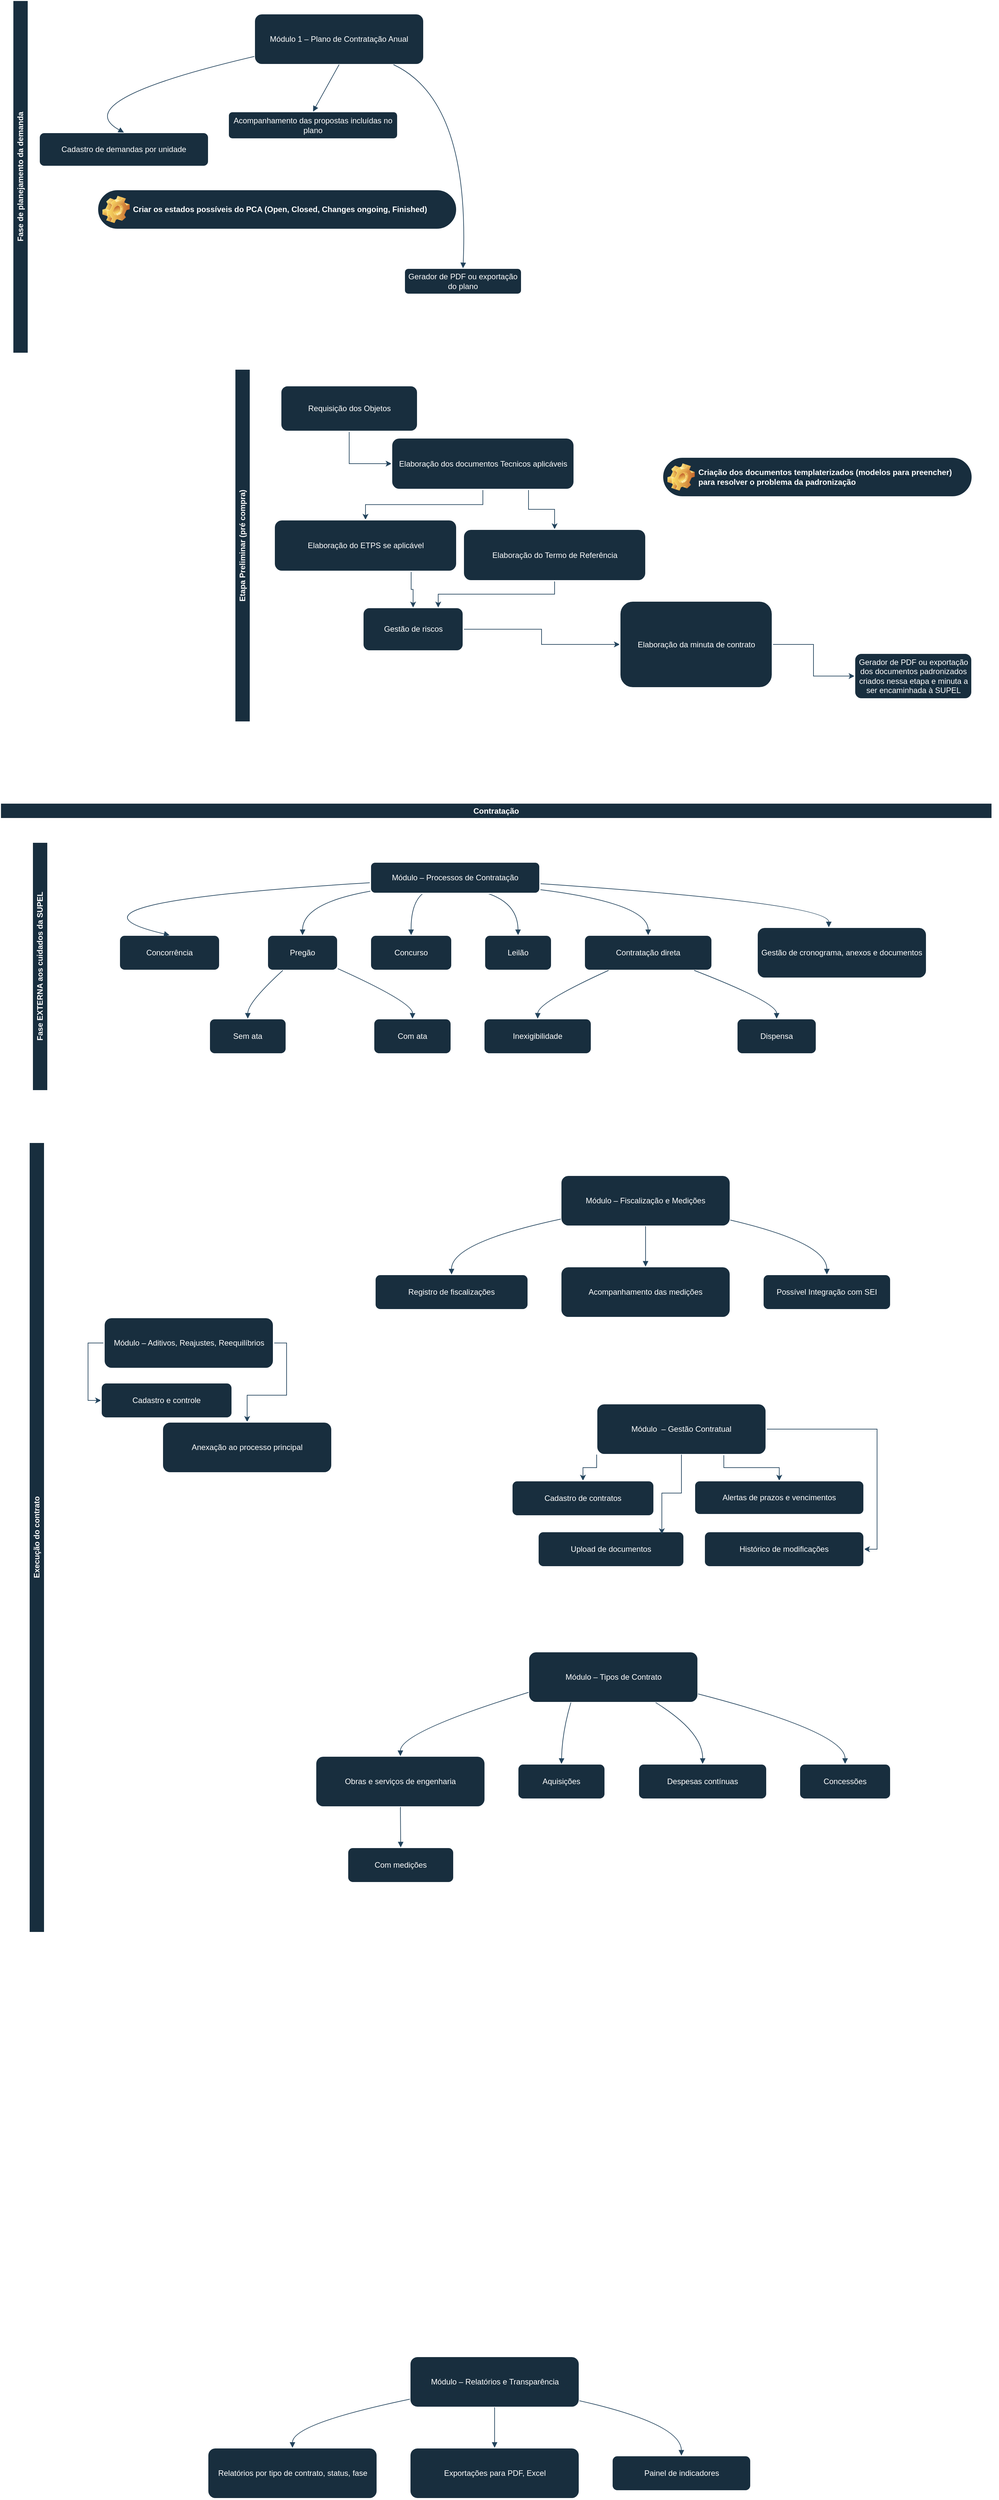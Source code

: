 <mxfile version="27.2.0">
  <diagram id="HcBuq5jWDBBeaZzb4dav" name="Página-1">
    <mxGraphModel dx="2718" dy="1019" grid="1" gridSize="10" guides="1" tooltips="1" connect="1" arrows="1" fold="1" page="1" pageScale="1" pageWidth="827" pageHeight="1169" math="0" shadow="0">
      <root>
        <mxCell id="0" />
        <mxCell id="1" parent="0" />
        <mxCell id="38" value="Módulo – Relatórios e Transparência" style="whiteSpace=wrap;strokeWidth=2;rounded=1;labelBackgroundColor=none;fillColor=#182E3E;strokeColor=#FFFFFF;fontColor=#FFFFFF;" parent="1" vertex="1">
          <mxGeometry x="-131.5" y="3630" width="260" height="78" as="geometry" />
        </mxCell>
        <mxCell id="39" value="Relatórios por tipo de contrato, status, fase" style="whiteSpace=wrap;strokeWidth=2;rounded=1;labelBackgroundColor=none;fillColor=#182E3E;strokeColor=#FFFFFF;fontColor=#FFFFFF;" parent="1" vertex="1">
          <mxGeometry x="-441.5" y="3770" width="260" height="78" as="geometry" />
        </mxCell>
        <mxCell id="40" value="Exportações para PDF, Excel" style="whiteSpace=wrap;strokeWidth=2;rounded=1;labelBackgroundColor=none;fillColor=#182E3E;strokeColor=#FFFFFF;fontColor=#FFFFFF;" parent="1" vertex="1">
          <mxGeometry x="-131.5" y="3770" width="260" height="78" as="geometry" />
        </mxCell>
        <mxCell id="41" value="Painel de indicadores" style="whiteSpace=wrap;strokeWidth=2;rounded=1;labelBackgroundColor=none;fillColor=#182E3E;strokeColor=#FFFFFF;fontColor=#FFFFFF;" parent="1" vertex="1">
          <mxGeometry x="178.5" y="3782" width="213" height="54" as="geometry" />
        </mxCell>
        <mxCell id="72" value="" style="curved=1;startArrow=none;endArrow=block;exitX=0;exitY=0.84;entryX=0.5;entryY=0;labelBackgroundColor=none;strokeColor=#23445D;fontColor=default;" parent="1" source="38" target="39" edge="1">
          <mxGeometry relative="1" as="geometry">
            <Array as="points">
              <mxPoint x="-311.5" y="3733" />
            </Array>
          </mxGeometry>
        </mxCell>
        <mxCell id="73" value="" style="curved=1;startArrow=none;endArrow=block;exitX=0.5;exitY=1;entryX=0.5;entryY=0;labelBackgroundColor=none;strokeColor=#23445D;fontColor=default;" parent="1" source="38" target="40" edge="1">
          <mxGeometry relative="1" as="geometry">
            <Array as="points" />
          </mxGeometry>
        </mxCell>
        <mxCell id="74" value="" style="curved=1;startArrow=none;endArrow=block;exitX=1;exitY=0.87;entryX=0.5;entryY=0;labelBackgroundColor=none;strokeColor=#23445D;fontColor=default;" parent="1" source="38" target="41" edge="1">
          <mxGeometry relative="1" as="geometry">
            <Array as="points">
              <mxPoint x="284.5" y="3733" />
            </Array>
          </mxGeometry>
        </mxCell>
        <mxCell id="HAM1l17IBcfT3V45FcVH-151" value="Fase de planejamento da demanda" style="swimlane;horizontal=0;whiteSpace=wrap;html=1;strokeColor=#FFFFFF;fontColor=#FFFFFF;fillColor=#182E3E;" parent="1" vertex="1">
          <mxGeometry x="-740" y="20" width="1167" height="540" as="geometry">
            <mxRectangle x="-250" y="20" width="40" height="220" as="alternateBounds" />
          </mxGeometry>
        </mxCell>
        <mxCell id="2" value="Módulo 1 – Plano de Contratação Anual" style="whiteSpace=wrap;strokeWidth=2;rounded=1;labelBackgroundColor=none;fillColor=#182E3E;strokeColor=#FFFFFF;fontColor=#FFFFFF;" parent="HAM1l17IBcfT3V45FcVH-151" vertex="1">
          <mxGeometry x="370" y="20" width="260" height="78" as="geometry" />
        </mxCell>
        <mxCell id="3" value="Cadastro de demandas por unidade" style="whiteSpace=wrap;strokeWidth=2;rounded=1;labelBackgroundColor=none;fillColor=#182E3E;strokeColor=#FFFFFF;fontColor=#FFFFFF;" parent="HAM1l17IBcfT3V45FcVH-151" vertex="1">
          <mxGeometry x="40" y="202" width="260" height="52" as="geometry" />
        </mxCell>
        <mxCell id="4" value="Acompanhamento das propostas incluídas no plano" style="whiteSpace=wrap;strokeWidth=2;rounded=1;labelBackgroundColor=none;fillColor=#182E3E;strokeColor=#FFFFFF;fontColor=#FFFFFF;" parent="HAM1l17IBcfT3V45FcVH-151" vertex="1">
          <mxGeometry x="330" y="170" width="260" height="42" as="geometry" />
        </mxCell>
        <mxCell id="5" value="Gerador de PDF ou exportação do plano" style="whiteSpace=wrap;strokeWidth=2;rounded=1;labelBackgroundColor=none;fillColor=#182E3E;strokeColor=#FFFFFF;fontColor=#FFFFFF;" parent="HAM1l17IBcfT3V45FcVH-151" vertex="1">
          <mxGeometry x="600" y="410" width="180" height="40" as="geometry" />
        </mxCell>
        <mxCell id="42" value="" style="curved=1;startArrow=none;endArrow=block;exitX=0;exitY=0.84;entryX=0.5;entryY=0;labelBackgroundColor=none;strokeColor=#23445D;fontColor=default;" parent="HAM1l17IBcfT3V45FcVH-151" source="2" target="3" edge="1">
          <mxGeometry relative="1" as="geometry">
            <Array as="points">
              <mxPoint x="81" y="153" />
            </Array>
          </mxGeometry>
        </mxCell>
        <mxCell id="43" value="" style="curved=1;startArrow=none;endArrow=block;exitX=0.5;exitY=1;entryX=0.5;entryY=0;labelBackgroundColor=none;strokeColor=#23445D;fontColor=default;" parent="HAM1l17IBcfT3V45FcVH-151" source="2" target="4" edge="1">
          <mxGeometry relative="1" as="geometry">
            <Array as="points" />
          </mxGeometry>
        </mxCell>
        <mxCell id="44" value="" style="curved=1;startArrow=none;endArrow=block;entryX=0.5;entryY=0;labelBackgroundColor=none;strokeColor=#23445D;fontColor=default;" parent="HAM1l17IBcfT3V45FcVH-151" source="2" target="5" edge="1">
          <mxGeometry relative="1" as="geometry">
            <Array as="points">
              <mxPoint x="701" y="153" />
            </Array>
          </mxGeometry>
        </mxCell>
        <mxCell id="HAM1l17IBcfT3V45FcVH-146" value="Criar os estados&amp;nbsp;&lt;span style=&quot;background-color: transparent; color: light-dark(rgb(255, 255, 255), rgb(18, 18, 18));&quot;&gt;possíveis do PCA (Open, Closed, Changes ongoing, Finished)&lt;/span&gt;" style="label;whiteSpace=wrap;html=1;image=img/clipart/Gear_128x128.png;strokeColor=#FFFFFF;fontColor=#FFFFFF;fillColor=#182E3E;arcSize=50;" parent="HAM1l17IBcfT3V45FcVH-151" vertex="1">
          <mxGeometry x="130" y="290" width="550" height="60" as="geometry" />
        </mxCell>
        <mxCell id="HAM1l17IBcfT3V45FcVH-152" value="Etapa Preliminar (pré compra)" style="swimlane;horizontal=0;whiteSpace=wrap;html=1;strokeColor=#FFFFFF;fontColor=#FFFFFF;fillColor=#182E3E;" parent="1" vertex="1">
          <mxGeometry x="-399.5" y="585" width="1170" height="540" as="geometry" />
        </mxCell>
        <mxCell id="HAM1l17IBcfT3V45FcVH-153" value="Criação dos documentos templaterizados (modelos para preencher)&lt;br&gt;para resolver o problema da padronização" style="label;whiteSpace=wrap;html=1;image=img/clipart/Gear_128x128.png;strokeColor=#FFFFFF;fontColor=#FFFFFF;fillColor=#182E3E;arcSize=50;" parent="HAM1l17IBcfT3V45FcVH-152" vertex="1">
          <mxGeometry x="656" y="135" width="474" height="60" as="geometry" />
        </mxCell>
        <mxCell id="HAM1l17IBcfT3V45FcVH-159" style="edgeStyle=orthogonalEdgeStyle;rounded=0;orthogonalLoop=1;jettySize=auto;html=1;entryX=0;entryY=0.5;entryDx=0;entryDy=0;strokeColor=#23445D;" parent="HAM1l17IBcfT3V45FcVH-152" source="HAM1l17IBcfT3V45FcVH-157" target="HAM1l17IBcfT3V45FcVH-155" edge="1">
          <mxGeometry relative="1" as="geometry" />
        </mxCell>
        <mxCell id="HAM1l17IBcfT3V45FcVH-157" value="Requisição dos Objetos" style="whiteSpace=wrap;strokeWidth=2;rounded=1;labelBackgroundColor=none;fillColor=#182E3E;strokeColor=#FFFFFF;fontColor=#FFFFFF;" parent="HAM1l17IBcfT3V45FcVH-152" vertex="1">
          <mxGeometry x="70" y="25" width="210" height="70" as="geometry" />
        </mxCell>
        <mxCell id="HAM1l17IBcfT3V45FcVH-167" style="edgeStyle=orthogonalEdgeStyle;rounded=0;orthogonalLoop=1;jettySize=auto;html=1;strokeColor=#23445D;" parent="HAM1l17IBcfT3V45FcVH-152" source="HAM1l17IBcfT3V45FcVH-156" target="HAM1l17IBcfT3V45FcVH-162" edge="1">
          <mxGeometry relative="1" as="geometry" />
        </mxCell>
        <mxCell id="HAM1l17IBcfT3V45FcVH-156" value="Gestão de riscos" style="whiteSpace=wrap;strokeWidth=2;rounded=1;labelBackgroundColor=none;fillColor=#182E3E;strokeColor=#FFFFFF;fontColor=#FFFFFF;" parent="HAM1l17IBcfT3V45FcVH-152" vertex="1">
          <mxGeometry x="196" y="365" width="154" height="66.5" as="geometry" />
        </mxCell>
        <mxCell id="HAM1l17IBcfT3V45FcVH-161" style="edgeStyle=orthogonalEdgeStyle;rounded=0;orthogonalLoop=1;jettySize=auto;html=1;entryX=0.5;entryY=0;entryDx=0;entryDy=0;strokeColor=#23445D;" parent="HAM1l17IBcfT3V45FcVH-152" source="HAM1l17IBcfT3V45FcVH-155" target="HAM1l17IBcfT3V45FcVH-160" edge="1">
          <mxGeometry relative="1" as="geometry" />
        </mxCell>
        <mxCell id="HAM1l17IBcfT3V45FcVH-164" style="edgeStyle=orthogonalEdgeStyle;rounded=0;orthogonalLoop=1;jettySize=auto;html=1;exitX=0.75;exitY=1;exitDx=0;exitDy=0;strokeColor=#23445D;" parent="HAM1l17IBcfT3V45FcVH-152" source="HAM1l17IBcfT3V45FcVH-155" target="HAM1l17IBcfT3V45FcVH-163" edge="1">
          <mxGeometry relative="1" as="geometry" />
        </mxCell>
        <mxCell id="HAM1l17IBcfT3V45FcVH-155" value="Elaboração dos documentos Tecnicos aplicáveis" style="whiteSpace=wrap;strokeWidth=2;rounded=1;labelBackgroundColor=none;fillColor=#182E3E;strokeColor=#FFFFFF;fontColor=#FFFFFF;" parent="HAM1l17IBcfT3V45FcVH-152" vertex="1">
          <mxGeometry x="240" y="105" width="280" height="79" as="geometry" />
        </mxCell>
        <mxCell id="HAM1l17IBcfT3V45FcVH-165" style="edgeStyle=orthogonalEdgeStyle;rounded=0;orthogonalLoop=1;jettySize=auto;html=1;exitX=0.75;exitY=1;exitDx=0;exitDy=0;strokeColor=#23445D;entryX=0.5;entryY=0;entryDx=0;entryDy=0;" parent="HAM1l17IBcfT3V45FcVH-152" source="HAM1l17IBcfT3V45FcVH-160" target="HAM1l17IBcfT3V45FcVH-156" edge="1">
          <mxGeometry relative="1" as="geometry" />
        </mxCell>
        <mxCell id="HAM1l17IBcfT3V45FcVH-160" value="Elaboração do ETPS se aplicável" style="whiteSpace=wrap;strokeWidth=2;rounded=1;labelBackgroundColor=none;fillColor=#182E3E;strokeColor=#FFFFFF;fontColor=#FFFFFF;" parent="HAM1l17IBcfT3V45FcVH-152" vertex="1">
          <mxGeometry x="60" y="230.5" width="280" height="79" as="geometry" />
        </mxCell>
        <mxCell id="HAM1l17IBcfT3V45FcVH-169" style="edgeStyle=orthogonalEdgeStyle;rounded=0;orthogonalLoop=1;jettySize=auto;html=1;strokeColor=#23445D;" parent="HAM1l17IBcfT3V45FcVH-152" source="HAM1l17IBcfT3V45FcVH-162" target="HAM1l17IBcfT3V45FcVH-168" edge="1">
          <mxGeometry relative="1" as="geometry" />
        </mxCell>
        <mxCell id="HAM1l17IBcfT3V45FcVH-162" value="Elaboração da minuta de contrato" style="whiteSpace=wrap;strokeWidth=2;rounded=1;labelBackgroundColor=none;fillColor=#182E3E;strokeColor=#FFFFFF;fontColor=#FFFFFF;" parent="HAM1l17IBcfT3V45FcVH-152" vertex="1">
          <mxGeometry x="590" y="355" width="234" height="133" as="geometry" />
        </mxCell>
        <mxCell id="HAM1l17IBcfT3V45FcVH-166" style="edgeStyle=orthogonalEdgeStyle;rounded=0;orthogonalLoop=1;jettySize=auto;html=1;exitX=0.5;exitY=1;exitDx=0;exitDy=0;strokeColor=#23445D;entryX=0.75;entryY=0;entryDx=0;entryDy=0;" parent="HAM1l17IBcfT3V45FcVH-152" source="HAM1l17IBcfT3V45FcVH-163" target="HAM1l17IBcfT3V45FcVH-156" edge="1">
          <mxGeometry relative="1" as="geometry">
            <mxPoint x="400" y="420" as="targetPoint" />
          </mxGeometry>
        </mxCell>
        <mxCell id="HAM1l17IBcfT3V45FcVH-163" value="Elaboração do Termo de Referência" style="whiteSpace=wrap;strokeWidth=2;rounded=1;labelBackgroundColor=none;fillColor=#182E3E;strokeColor=#FFFFFF;fontColor=#FFFFFF;" parent="HAM1l17IBcfT3V45FcVH-152" vertex="1">
          <mxGeometry x="350" y="245" width="280" height="79" as="geometry" />
        </mxCell>
        <mxCell id="HAM1l17IBcfT3V45FcVH-168" value="Gerador de PDF ou exportação dos documentos padronizados criados nessa etapa e minuta a ser encaminhada à SUPEL" style="whiteSpace=wrap;strokeWidth=2;rounded=1;labelBackgroundColor=none;fillColor=#182E3E;strokeColor=#FFFFFF;fontColor=#FFFFFF;" parent="HAM1l17IBcfT3V45FcVH-152" vertex="1">
          <mxGeometry x="950" y="435" width="180" height="70" as="geometry" />
        </mxCell>
        <mxCell id="uAvnOAVexBLQ8HgYREnK-74" value="Contratação" style="swimlane;whiteSpace=wrap;html=1;strokeColor=#FFFFFF;fontColor=#FFFFFF;fillColor=#182E3E;" vertex="1" parent="1">
          <mxGeometry x="-759" y="1250" width="1520" height="1730" as="geometry" />
        </mxCell>
        <mxCell id="HAM1l17IBcfT3V45FcVH-170" value="Fase EXTERNA aos cuidados da SUPEL" style="swimlane;horizontal=0;whiteSpace=wrap;html=1;strokeColor=#FFFFFF;fontColor=#FFFFFF;fillColor=#182E3E;" parent="uAvnOAVexBLQ8HgYREnK-74" vertex="1">
          <mxGeometry x="49" y="60" width="1406.5" height="380" as="geometry" />
        </mxCell>
        <mxCell id="HAM1l17IBcfT3V45FcVH-120" value="Gestão de cronograma, anexos e documentos" style="whiteSpace=wrap;strokeWidth=2;rounded=1;labelBackgroundColor=none;fillColor=#182E3E;strokeColor=#FFFFFF;fontColor=#FFFFFF;" parent="HAM1l17IBcfT3V45FcVH-170" vertex="1">
          <mxGeometry x="1111" y="130" width="260" height="78" as="geometry" />
        </mxCell>
        <mxCell id="HAM1l17IBcfT3V45FcVH-121" value="Concorrência" style="whiteSpace=wrap;strokeWidth=2;rounded=1;labelBackgroundColor=none;fillColor=#182E3E;strokeColor=#FFFFFF;fontColor=#FFFFFF;" parent="HAM1l17IBcfT3V45FcVH-170" vertex="1">
          <mxGeometry x="133" y="142" width="154" height="54" as="geometry" />
        </mxCell>
        <mxCell id="HAM1l17IBcfT3V45FcVH-123" value="Pregão" style="whiteSpace=wrap;strokeWidth=2;rounded=1;labelBackgroundColor=none;fillColor=#182E3E;strokeColor=#FFFFFF;fontColor=#FFFFFF;" parent="HAM1l17IBcfT3V45FcVH-170" vertex="1">
          <mxGeometry x="360" y="142" width="108" height="54" as="geometry" />
        </mxCell>
        <mxCell id="HAM1l17IBcfT3V45FcVH-124" value="Sem ata" style="whiteSpace=wrap;strokeWidth=2;rounded=1;labelBackgroundColor=none;fillColor=#182E3E;strokeColor=#FFFFFF;fontColor=#FFFFFF;" parent="HAM1l17IBcfT3V45FcVH-170" vertex="1">
          <mxGeometry x="271" y="270" width="118" height="54" as="geometry" />
        </mxCell>
        <mxCell id="HAM1l17IBcfT3V45FcVH-125" value="Com ata" style="whiteSpace=wrap;strokeWidth=2;rounded=1;labelBackgroundColor=none;fillColor=#182E3E;strokeColor=#FFFFFF;fontColor=#FFFFFF;" parent="HAM1l17IBcfT3V45FcVH-170" vertex="1">
          <mxGeometry x="523" y="270" width="119" height="54" as="geometry" />
        </mxCell>
        <mxCell id="HAM1l17IBcfT3V45FcVH-126" value="Concurso" style="whiteSpace=wrap;strokeWidth=2;rounded=1;labelBackgroundColor=none;fillColor=#182E3E;strokeColor=#FFFFFF;fontColor=#FFFFFF;" parent="HAM1l17IBcfT3V45FcVH-170" vertex="1">
          <mxGeometry x="518" y="142" width="125" height="54" as="geometry" />
        </mxCell>
        <mxCell id="HAM1l17IBcfT3V45FcVH-127" value="Leilão" style="whiteSpace=wrap;strokeWidth=2;rounded=1;labelBackgroundColor=none;fillColor=#182E3E;strokeColor=#FFFFFF;fontColor=#FFFFFF;" parent="HAM1l17IBcfT3V45FcVH-170" vertex="1">
          <mxGeometry x="693" y="142" width="103" height="54" as="geometry" />
        </mxCell>
        <mxCell id="HAM1l17IBcfT3V45FcVH-128" value="Contratação direta" style="whiteSpace=wrap;strokeWidth=2;rounded=1;labelBackgroundColor=none;fillColor=#182E3E;strokeColor=#FFFFFF;fontColor=#FFFFFF;" parent="HAM1l17IBcfT3V45FcVH-170" vertex="1">
          <mxGeometry x="846" y="142" width="196" height="54" as="geometry" />
        </mxCell>
        <mxCell id="HAM1l17IBcfT3V45FcVH-129" value="Inexigibilidade" style="whiteSpace=wrap;strokeWidth=2;rounded=1;labelBackgroundColor=none;fillColor=#182E3E;strokeColor=#FFFFFF;fontColor=#FFFFFF;" parent="HAM1l17IBcfT3V45FcVH-170" vertex="1">
          <mxGeometry x="692" y="270" width="165" height="54" as="geometry" />
        </mxCell>
        <mxCell id="HAM1l17IBcfT3V45FcVH-130" value="Dispensa" style="whiteSpace=wrap;strokeWidth=2;rounded=1;labelBackgroundColor=none;fillColor=#182E3E;strokeColor=#FFFFFF;fontColor=#FFFFFF;" parent="HAM1l17IBcfT3V45FcVH-170" vertex="1">
          <mxGeometry x="1080" y="270" width="122" height="54" as="geometry" />
        </mxCell>
        <mxCell id="HAM1l17IBcfT3V45FcVH-131" value="" style="curved=1;startArrow=none;endArrow=block;exitX=0;exitY=0.66;entryX=0.5;entryY=0;labelBackgroundColor=none;strokeColor=#23445D;fontColor=default;" parent="HAM1l17IBcfT3V45FcVH-170" source="HAM1l17IBcfT3V45FcVH-142" target="HAM1l17IBcfT3V45FcVH-121" edge="1">
          <mxGeometry relative="1" as="geometry">
            <Array as="points">
              <mxPoint y="93" />
            </Array>
          </mxGeometry>
        </mxCell>
        <mxCell id="HAM1l17IBcfT3V45FcVH-133" value="" style="curved=1;startArrow=none;endArrow=block;exitX=0;exitY=0.93;entryX=0.5;entryY=0;labelBackgroundColor=none;strokeColor=#23445D;fontColor=default;" parent="HAM1l17IBcfT3V45FcVH-170" source="HAM1l17IBcfT3V45FcVH-142" target="HAM1l17IBcfT3V45FcVH-123" edge="1">
          <mxGeometry relative="1" as="geometry">
            <Array as="points">
              <mxPoint x="414" y="93" />
            </Array>
          </mxGeometry>
        </mxCell>
        <mxCell id="HAM1l17IBcfT3V45FcVH-134" value="" style="curved=1;startArrow=none;endArrow=block;exitX=0.22;exitY=1;entryX=0.5;entryY=0;labelBackgroundColor=none;strokeColor=#23445D;fontColor=default;" parent="HAM1l17IBcfT3V45FcVH-170" source="HAM1l17IBcfT3V45FcVH-123" target="HAM1l17IBcfT3V45FcVH-124" edge="1">
          <mxGeometry relative="1" as="geometry">
            <Array as="points">
              <mxPoint x="330" y="245" />
            </Array>
          </mxGeometry>
        </mxCell>
        <mxCell id="HAM1l17IBcfT3V45FcVH-135" value="" style="curved=1;startArrow=none;endArrow=block;exitX=1;exitY=0.95;entryX=0.5;entryY=0;labelBackgroundColor=none;strokeColor=#23445D;fontColor=default;" parent="HAM1l17IBcfT3V45FcVH-170" source="HAM1l17IBcfT3V45FcVH-123" target="HAM1l17IBcfT3V45FcVH-125" edge="1">
          <mxGeometry relative="1" as="geometry">
            <Array as="points">
              <mxPoint x="583" y="245" />
            </Array>
          </mxGeometry>
        </mxCell>
        <mxCell id="HAM1l17IBcfT3V45FcVH-136" value="" style="curved=1;startArrow=none;endArrow=block;exitX=0.31;exitY=1;entryX=0.5;entryY=0;labelBackgroundColor=none;strokeColor=#23445D;fontColor=default;" parent="HAM1l17IBcfT3V45FcVH-170" source="HAM1l17IBcfT3V45FcVH-142" target="HAM1l17IBcfT3V45FcVH-126" edge="1">
          <mxGeometry relative="1" as="geometry">
            <Array as="points">
              <mxPoint x="580" y="93" />
            </Array>
          </mxGeometry>
        </mxCell>
        <mxCell id="HAM1l17IBcfT3V45FcVH-137" value="" style="curved=1;startArrow=none;endArrow=block;exitX=0.69;exitY=1;entryX=0.5;entryY=0;labelBackgroundColor=none;strokeColor=#23445D;fontColor=default;" parent="HAM1l17IBcfT3V45FcVH-170" source="HAM1l17IBcfT3V45FcVH-142" target="HAM1l17IBcfT3V45FcVH-127" edge="1">
          <mxGeometry relative="1" as="geometry">
            <Array as="points">
              <mxPoint x="744" y="93" />
            </Array>
          </mxGeometry>
        </mxCell>
        <mxCell id="HAM1l17IBcfT3V45FcVH-138" value="" style="curved=1;startArrow=none;endArrow=block;exitX=1;exitY=0.88;entryX=0.5;entryY=0;labelBackgroundColor=none;strokeColor=#23445D;fontColor=default;" parent="HAM1l17IBcfT3V45FcVH-170" source="HAM1l17IBcfT3V45FcVH-142" target="HAM1l17IBcfT3V45FcVH-128" edge="1">
          <mxGeometry relative="1" as="geometry">
            <Array as="points">
              <mxPoint x="944" y="93" />
            </Array>
          </mxGeometry>
        </mxCell>
        <mxCell id="HAM1l17IBcfT3V45FcVH-139" value="" style="curved=1;startArrow=none;endArrow=block;exitX=0.19;exitY=1;entryX=0.5;entryY=0;labelBackgroundColor=none;strokeColor=#23445D;fontColor=default;" parent="HAM1l17IBcfT3V45FcVH-170" source="HAM1l17IBcfT3V45FcVH-128" target="HAM1l17IBcfT3V45FcVH-129" edge="1">
          <mxGeometry relative="1" as="geometry">
            <Array as="points">
              <mxPoint x="775" y="245" />
            </Array>
          </mxGeometry>
        </mxCell>
        <mxCell id="HAM1l17IBcfT3V45FcVH-140" value="" style="curved=1;startArrow=none;endArrow=block;exitX=0.86;exitY=1;entryX=0.5;entryY=0;labelBackgroundColor=none;strokeColor=#23445D;fontColor=default;" parent="HAM1l17IBcfT3V45FcVH-170" source="HAM1l17IBcfT3V45FcVH-128" target="HAM1l17IBcfT3V45FcVH-130" edge="1">
          <mxGeometry relative="1" as="geometry">
            <Array as="points">
              <mxPoint x="1141" y="245" />
            </Array>
          </mxGeometry>
        </mxCell>
        <mxCell id="HAM1l17IBcfT3V45FcVH-141" value="" style="curved=1;startArrow=none;endArrow=block;exitX=1;exitY=0.69;entryX=0.5;entryY=0;labelBackgroundColor=none;strokeColor=#23445D;fontColor=default;" parent="HAM1l17IBcfT3V45FcVH-170" source="HAM1l17IBcfT3V45FcVH-142" edge="1">
          <mxGeometry relative="1" as="geometry">
            <Array as="points">
              <mxPoint x="1221" y="93" />
            </Array>
            <mxPoint x="1221" y="130" as="targetPoint" />
          </mxGeometry>
        </mxCell>
        <mxCell id="HAM1l17IBcfT3V45FcVH-142" value="Módulo – Processos de Contratação" style="whiteSpace=wrap;strokeWidth=2;rounded=1;labelBackgroundColor=none;fillColor=#182E3E;strokeColor=#FFFFFF;fontColor=#FFFFFF;" parent="HAM1l17IBcfT3V45FcVH-170" vertex="1">
          <mxGeometry x="518" y="30" width="260" height="48" as="geometry" />
        </mxCell>
        <mxCell id="uAvnOAVexBLQ8HgYREnK-75" value="Execução do contrato" style="swimlane;horizontal=0;whiteSpace=wrap;html=1;strokeColor=#FFFFFF;fontColor=#FFFFFF;fillColor=#182E3E;" vertex="1" parent="uAvnOAVexBLQ8HgYREnK-74">
          <mxGeometry x="44" y="520" width="1330" height="1210" as="geometry" />
        </mxCell>
        <mxCell id="uAvnOAVexBLQ8HgYREnK-76" style="edgeStyle=orthogonalEdgeStyle;rounded=0;orthogonalLoop=1;jettySize=auto;html=1;exitX=0;exitY=1;exitDx=0;exitDy=0;entryX=0.5;entryY=0;entryDx=0;entryDy=0;strokeColor=#23445D;" edge="1" parent="uAvnOAVexBLQ8HgYREnK-75" source="25" target="26">
          <mxGeometry relative="1" as="geometry" />
        </mxCell>
        <mxCell id="uAvnOAVexBLQ8HgYREnK-79" style="edgeStyle=orthogonalEdgeStyle;rounded=0;orthogonalLoop=1;jettySize=auto;html=1;exitX=0.75;exitY=1;exitDx=0;exitDy=0;strokeColor=#23445D;" edge="1" parent="uAvnOAVexBLQ8HgYREnK-75" source="25" target="28">
          <mxGeometry relative="1" as="geometry" />
        </mxCell>
        <mxCell id="uAvnOAVexBLQ8HgYREnK-80" style="edgeStyle=orthogonalEdgeStyle;rounded=0;orthogonalLoop=1;jettySize=auto;html=1;exitX=1;exitY=0.5;exitDx=0;exitDy=0;entryX=1;entryY=0.5;entryDx=0;entryDy=0;strokeColor=#23445D;" edge="1" parent="uAvnOAVexBLQ8HgYREnK-75" source="25" target="29">
          <mxGeometry relative="1" as="geometry" />
        </mxCell>
        <mxCell id="25" value="Módulo  – Gestão Contratual" style="whiteSpace=wrap;strokeWidth=2;rounded=1;labelBackgroundColor=none;fillColor=#182E3E;strokeColor=#FFFFFF;fontColor=#FFFFFF;" parent="uAvnOAVexBLQ8HgYREnK-75" vertex="1">
          <mxGeometry x="870" y="400" width="260" height="78" as="geometry" />
        </mxCell>
        <mxCell id="26" value="Cadastro de contratos" style="whiteSpace=wrap;strokeWidth=2;rounded=1;labelBackgroundColor=none;fillColor=#182E3E;strokeColor=#FFFFFF;fontColor=#FFFFFF;" parent="uAvnOAVexBLQ8HgYREnK-75" vertex="1">
          <mxGeometry x="740" y="518" width="218" height="54" as="geometry" />
        </mxCell>
        <mxCell id="27" value="Upload de documentos" style="whiteSpace=wrap;strokeWidth=2;rounded=1;labelBackgroundColor=none;fillColor=#182E3E;strokeColor=#FFFFFF;fontColor=#FFFFFF;" parent="uAvnOAVexBLQ8HgYREnK-75" vertex="1">
          <mxGeometry x="780" y="596" width="224" height="54" as="geometry" />
        </mxCell>
        <mxCell id="28" value="Alertas de prazos e vencimentos" style="whiteSpace=wrap;strokeWidth=2;rounded=1;labelBackgroundColor=none;fillColor=#182E3E;strokeColor=#FFFFFF;fontColor=#FFFFFF;" parent="uAvnOAVexBLQ8HgYREnK-75" vertex="1">
          <mxGeometry x="1020" y="518" width="260" height="52" as="geometry" />
        </mxCell>
        <mxCell id="29" value="Histórico de modificações" style="whiteSpace=wrap;strokeWidth=2;rounded=1;labelBackgroundColor=none;fillColor=#182E3E;strokeColor=#FFFFFF;fontColor=#FFFFFF;" parent="uAvnOAVexBLQ8HgYREnK-75" vertex="1">
          <mxGeometry x="1035" y="596" width="245" height="54" as="geometry" />
        </mxCell>
        <mxCell id="uAvnOAVexBLQ8HgYREnK-78" style="edgeStyle=orthogonalEdgeStyle;rounded=0;orthogonalLoop=1;jettySize=auto;html=1;exitX=0.5;exitY=1;exitDx=0;exitDy=0;entryX=0.848;entryY=0.074;entryDx=0;entryDy=0;entryPerimeter=0;strokeColor=#23445D;" edge="1" parent="uAvnOAVexBLQ8HgYREnK-75" source="25" target="27">
          <mxGeometry relative="1" as="geometry" />
        </mxCell>
        <mxCell id="30" value="Módulo – Fiscalização e Medições" style="whiteSpace=wrap;strokeWidth=2;rounded=1;labelBackgroundColor=none;fillColor=#182E3E;strokeColor=#FFFFFF;fontColor=#FFFFFF;" parent="uAvnOAVexBLQ8HgYREnK-75" vertex="1">
          <mxGeometry x="815" y="50" width="260" height="78" as="geometry" />
        </mxCell>
        <mxCell id="31" value="Registro de fiscalizações" style="whiteSpace=wrap;strokeWidth=2;rounded=1;labelBackgroundColor=none;fillColor=#182E3E;strokeColor=#FFFFFF;fontColor=#FFFFFF;" parent="uAvnOAVexBLQ8HgYREnK-75" vertex="1">
          <mxGeometry x="530" y="202" width="235" height="54" as="geometry" />
        </mxCell>
        <mxCell id="32" value="Acompanhamento das medições" style="whiteSpace=wrap;strokeWidth=2;rounded=1;labelBackgroundColor=none;fillColor=#182E3E;strokeColor=#FFFFFF;fontColor=#FFFFFF;" parent="uAvnOAVexBLQ8HgYREnK-75" vertex="1">
          <mxGeometry x="815" y="190" width="260" height="78" as="geometry" />
        </mxCell>
        <mxCell id="33" value="Possível Integração com SEI" style="whiteSpace=wrap;strokeWidth=2;rounded=1;labelBackgroundColor=none;fillColor=#182E3E;strokeColor=#FFFFFF;fontColor=#FFFFFF;" parent="uAvnOAVexBLQ8HgYREnK-75" vertex="1">
          <mxGeometry x="1125" y="202" width="196" height="54" as="geometry" />
        </mxCell>
        <mxCell id="66" value="" style="curved=1;startArrow=none;endArrow=block;exitX=0;exitY=0.86;entryX=0.5;entryY=0;labelBackgroundColor=none;strokeColor=#23445D;fontColor=default;" parent="uAvnOAVexBLQ8HgYREnK-75" source="30" target="31" edge="1">
          <mxGeometry relative="1" as="geometry">
            <Array as="points">
              <mxPoint x="647" y="153" />
            </Array>
          </mxGeometry>
        </mxCell>
        <mxCell id="67" value="" style="curved=1;startArrow=none;endArrow=block;exitX=0.5;exitY=1;entryX=0.5;entryY=0;labelBackgroundColor=none;strokeColor=#23445D;fontColor=default;" parent="uAvnOAVexBLQ8HgYREnK-75" source="30" target="32" edge="1">
          <mxGeometry relative="1" as="geometry">
            <Array as="points" />
          </mxGeometry>
        </mxCell>
        <mxCell id="68" value="" style="curved=1;startArrow=none;endArrow=block;exitX=1;exitY=0.88;entryX=0.5;entryY=0;labelBackgroundColor=none;strokeColor=#23445D;fontColor=default;" parent="uAvnOAVexBLQ8HgYREnK-75" source="30" target="33" edge="1">
          <mxGeometry relative="1" as="geometry">
            <Array as="points">
              <mxPoint x="1223" y="153" />
            </Array>
          </mxGeometry>
        </mxCell>
        <mxCell id="uAvnOAVexBLQ8HgYREnK-81" style="edgeStyle=orthogonalEdgeStyle;rounded=0;orthogonalLoop=1;jettySize=auto;html=1;exitX=0;exitY=0.5;exitDx=0;exitDy=0;entryX=0;entryY=0.5;entryDx=0;entryDy=0;strokeColor=#23445D;" edge="1" parent="uAvnOAVexBLQ8HgYREnK-75" source="34" target="35">
          <mxGeometry relative="1" as="geometry" />
        </mxCell>
        <mxCell id="uAvnOAVexBLQ8HgYREnK-82" style="edgeStyle=orthogonalEdgeStyle;rounded=0;orthogonalLoop=1;jettySize=auto;html=1;exitX=1;exitY=0.5;exitDx=0;exitDy=0;strokeColor=#23445D;" edge="1" parent="uAvnOAVexBLQ8HgYREnK-75" source="34" target="37">
          <mxGeometry relative="1" as="geometry" />
        </mxCell>
        <mxCell id="34" value="Módulo – Aditivos, Reajustes, Reequilíbrios" style="whiteSpace=wrap;strokeWidth=2;rounded=1;labelBackgroundColor=none;fillColor=#182E3E;strokeColor=#FFFFFF;fontColor=#FFFFFF;" parent="uAvnOAVexBLQ8HgYREnK-75" vertex="1">
          <mxGeometry x="114.5" y="268" width="260" height="78" as="geometry" />
        </mxCell>
        <mxCell id="35" value="Cadastro e controle" style="whiteSpace=wrap;strokeWidth=2;rounded=1;labelBackgroundColor=none;fillColor=#182E3E;strokeColor=#FFFFFF;fontColor=#FFFFFF;" parent="uAvnOAVexBLQ8HgYREnK-75" vertex="1">
          <mxGeometry x="110" y="368" width="201" height="54" as="geometry" />
        </mxCell>
        <mxCell id="37" value="Anexação ao processo principal" style="whiteSpace=wrap;strokeWidth=2;rounded=1;labelBackgroundColor=none;fillColor=#182E3E;strokeColor=#FFFFFF;fontColor=#FFFFFF;" parent="uAvnOAVexBLQ8HgYREnK-75" vertex="1">
          <mxGeometry x="204" y="428" width="260" height="78" as="geometry" />
        </mxCell>
        <mxCell id="19" value="Módulo – Tipos de Contrato" style="whiteSpace=wrap;strokeWidth=2;rounded=1;labelBackgroundColor=none;fillColor=#182E3E;strokeColor=#FFFFFF;fontColor=#FFFFFF;" parent="uAvnOAVexBLQ8HgYREnK-75" vertex="1">
          <mxGeometry x="765.5" y="780" width="260" height="78" as="geometry" />
        </mxCell>
        <mxCell id="20" value="Obras e serviços de engenharia" style="whiteSpace=wrap;strokeWidth=2;rounded=1;labelBackgroundColor=none;fillColor=#182E3E;strokeColor=#FFFFFF;fontColor=#FFFFFF;" parent="uAvnOAVexBLQ8HgYREnK-75" vertex="1">
          <mxGeometry x="439" y="940" width="260" height="78" as="geometry" />
        </mxCell>
        <mxCell id="21" value="Com medições" style="whiteSpace=wrap;strokeWidth=2;rounded=1;labelBackgroundColor=none;fillColor=#182E3E;strokeColor=#FFFFFF;fontColor=#FFFFFF;" parent="uAvnOAVexBLQ8HgYREnK-75" vertex="1">
          <mxGeometry x="488" y="1080" width="163" height="54" as="geometry" />
        </mxCell>
        <mxCell id="22" value="Aquisições" style="whiteSpace=wrap;strokeWidth=2;rounded=1;labelBackgroundColor=none;fillColor=#182E3E;strokeColor=#FFFFFF;fontColor=#FFFFFF;" parent="uAvnOAVexBLQ8HgYREnK-75" vertex="1">
          <mxGeometry x="749" y="952" width="134" height="54" as="geometry" />
        </mxCell>
        <mxCell id="23" value="Despesas contínuas" style="whiteSpace=wrap;strokeWidth=2;rounded=1;labelBackgroundColor=none;fillColor=#182E3E;strokeColor=#FFFFFF;fontColor=#FFFFFF;" parent="uAvnOAVexBLQ8HgYREnK-75" vertex="1">
          <mxGeometry x="934" y="952" width="197" height="54" as="geometry" />
        </mxCell>
        <mxCell id="24" value="Concessões" style="whiteSpace=wrap;strokeWidth=2;rounded=1;labelBackgroundColor=none;fillColor=#182E3E;strokeColor=#FFFFFF;fontColor=#FFFFFF;" parent="uAvnOAVexBLQ8HgYREnK-75" vertex="1">
          <mxGeometry x="1181" y="952" width="140" height="54" as="geometry" />
        </mxCell>
        <mxCell id="57" value="" style="curved=1;startArrow=none;endArrow=block;exitX=0;exitY=0.8;entryX=0.5;entryY=0;labelBackgroundColor=none;strokeColor=#23445D;fontColor=default;" parent="uAvnOAVexBLQ8HgYREnK-75" source="19" target="20" edge="1">
          <mxGeometry relative="1" as="geometry">
            <Array as="points">
              <mxPoint x="569" y="903" />
            </Array>
          </mxGeometry>
        </mxCell>
        <mxCell id="58" value="" style="curved=1;startArrow=none;endArrow=block;exitX=0.5;exitY=1;entryX=0.5;entryY=0;labelBackgroundColor=none;strokeColor=#23445D;fontColor=default;" parent="uAvnOAVexBLQ8HgYREnK-75" source="20" target="21" edge="1">
          <mxGeometry relative="1" as="geometry">
            <Array as="points" />
          </mxGeometry>
        </mxCell>
        <mxCell id="59" value="" style="curved=1;startArrow=none;endArrow=block;exitX=0.25;exitY=1;entryX=0.5;entryY=0;labelBackgroundColor=none;strokeColor=#23445D;fontColor=default;" parent="uAvnOAVexBLQ8HgYREnK-75" source="19" target="22" edge="1">
          <mxGeometry relative="1" as="geometry">
            <Array as="points">
              <mxPoint x="817" y="903" />
            </Array>
          </mxGeometry>
        </mxCell>
        <mxCell id="60" value="" style="curved=1;startArrow=none;endArrow=block;exitX=0.75;exitY=1;entryX=0.5;entryY=0;labelBackgroundColor=none;strokeColor=#23445D;fontColor=default;" parent="uAvnOAVexBLQ8HgYREnK-75" source="19" target="23" edge="1">
          <mxGeometry relative="1" as="geometry">
            <Array as="points">
              <mxPoint x="1033" y="903" />
            </Array>
          </mxGeometry>
        </mxCell>
        <mxCell id="61" value="" style="curved=1;startArrow=none;endArrow=block;exitX=1;exitY=0.83;entryX=0.5;entryY=0;labelBackgroundColor=none;strokeColor=#23445D;fontColor=default;" parent="uAvnOAVexBLQ8HgYREnK-75" source="19" target="24" edge="1">
          <mxGeometry relative="1" as="geometry">
            <Array as="points">
              <mxPoint x="1251" y="903" />
            </Array>
          </mxGeometry>
        </mxCell>
      </root>
    </mxGraphModel>
  </diagram>
</mxfile>
